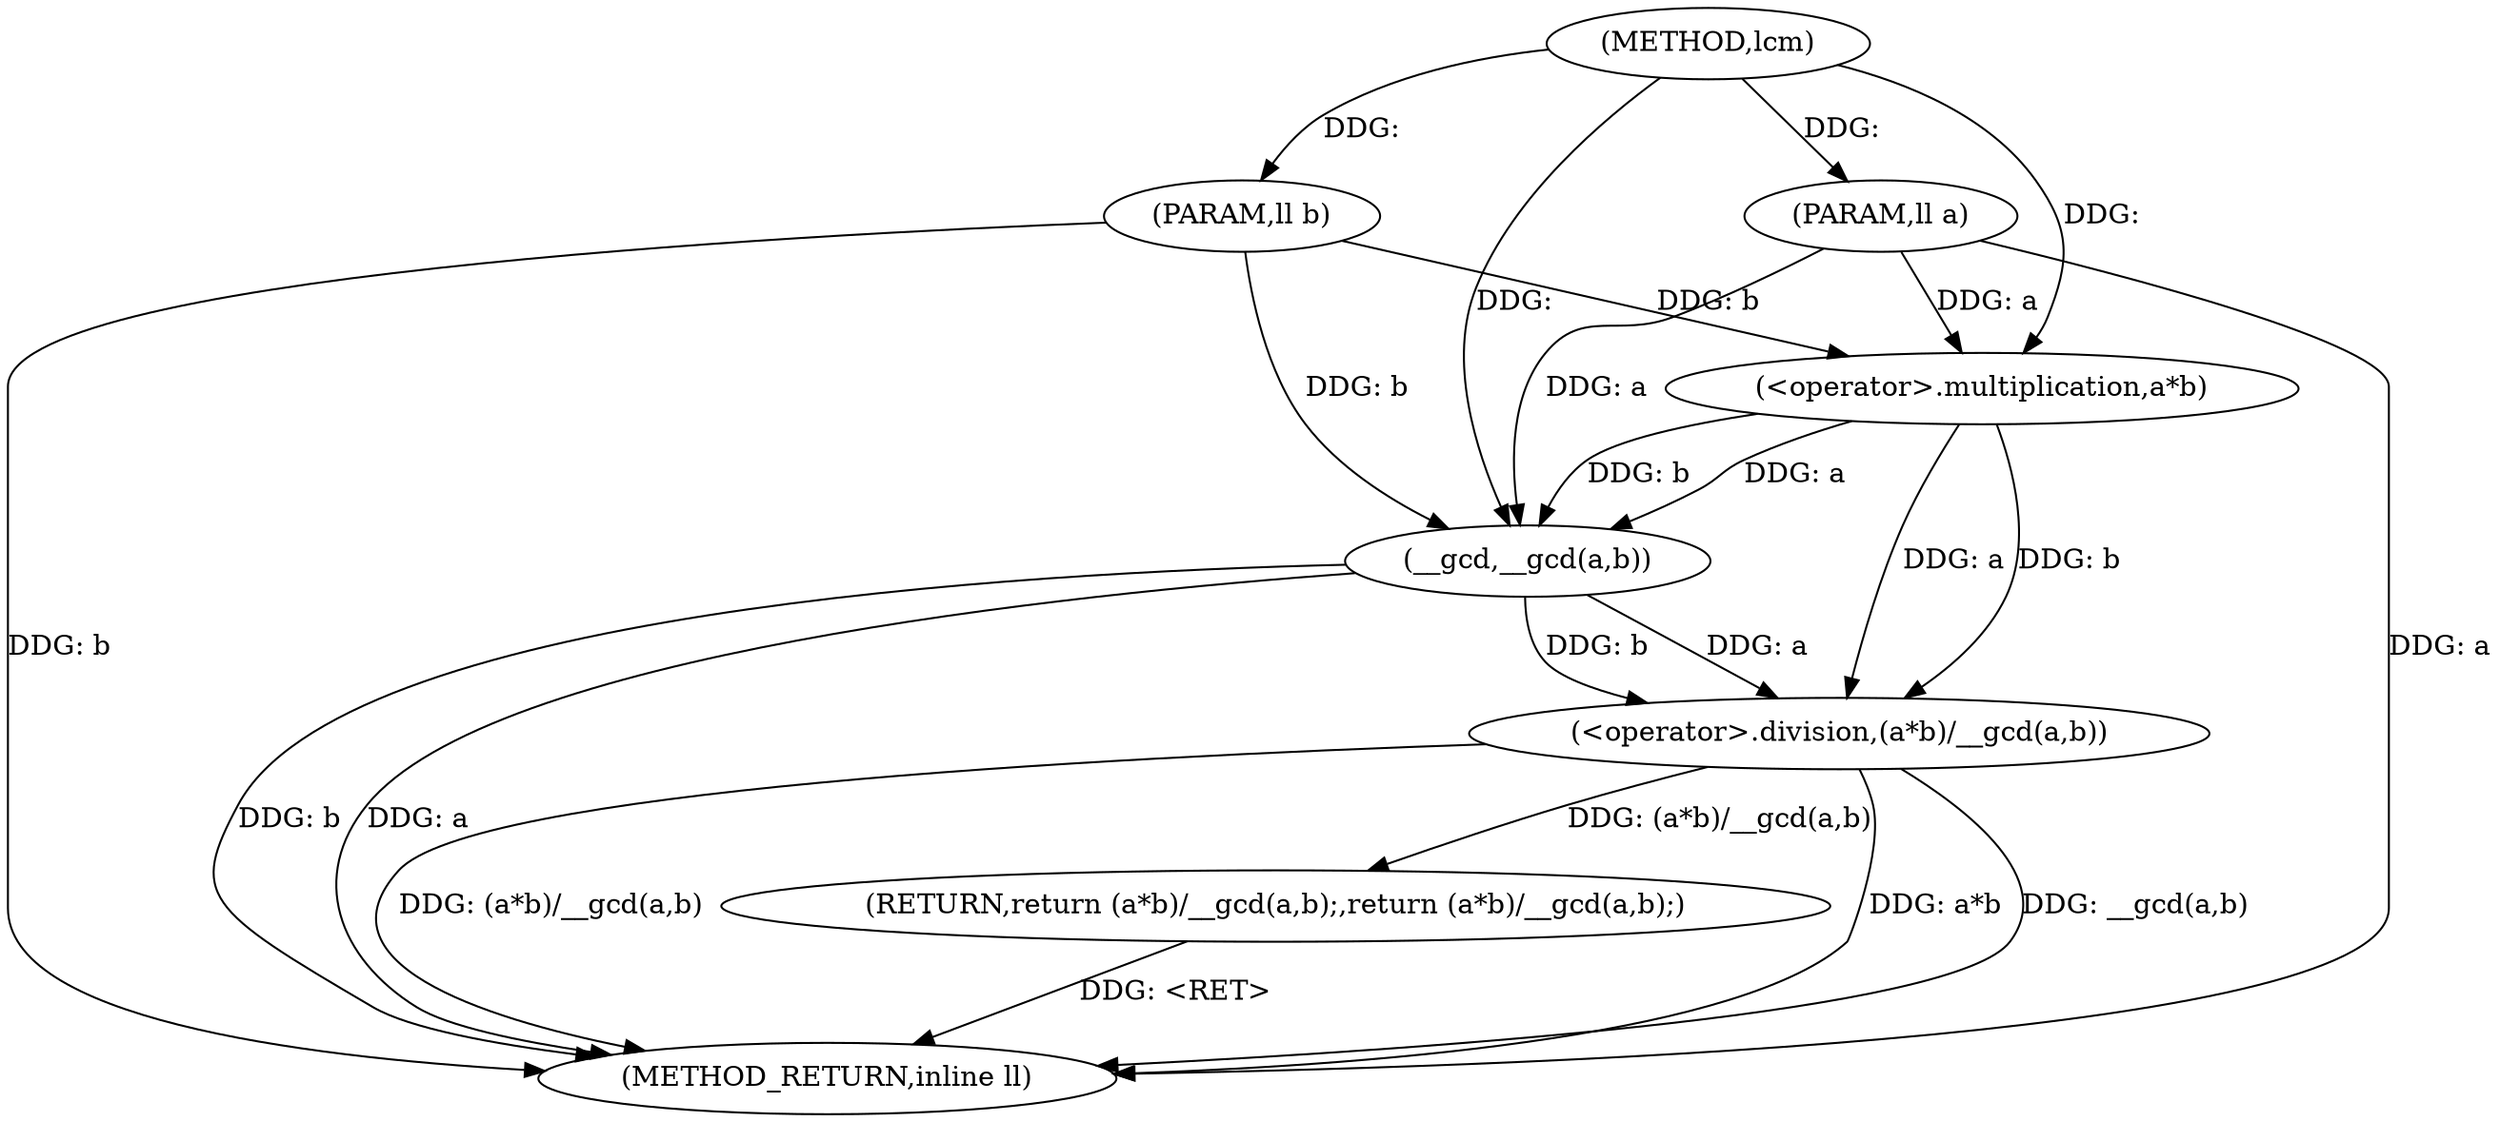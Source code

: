 digraph "lcm" {  
"1000123" [label = "(METHOD,lcm)" ]
"1000135" [label = "(METHOD_RETURN,inline ll)" ]
"1000124" [label = "(PARAM,ll a)" ]
"1000125" [label = "(PARAM,ll b)" ]
"1000127" [label = "(RETURN,return (a*b)/__gcd(a,b);,return (a*b)/__gcd(a,b);)" ]
"1000128" [label = "(<operator>.division,(a*b)/__gcd(a,b))" ]
"1000129" [label = "(<operator>.multiplication,a*b)" ]
"1000132" [label = "(__gcd,__gcd(a,b))" ]
  "1000127" -> "1000135"  [ label = "DDG: <RET>"] 
  "1000124" -> "1000135"  [ label = "DDG: a"] 
  "1000125" -> "1000135"  [ label = "DDG: b"] 
  "1000128" -> "1000135"  [ label = "DDG: a*b"] 
  "1000132" -> "1000135"  [ label = "DDG: a"] 
  "1000132" -> "1000135"  [ label = "DDG: b"] 
  "1000128" -> "1000135"  [ label = "DDG: __gcd(a,b)"] 
  "1000128" -> "1000135"  [ label = "DDG: (a*b)/__gcd(a,b)"] 
  "1000123" -> "1000124"  [ label = "DDG: "] 
  "1000123" -> "1000125"  [ label = "DDG: "] 
  "1000128" -> "1000127"  [ label = "DDG: (a*b)/__gcd(a,b)"] 
  "1000129" -> "1000128"  [ label = "DDG: a"] 
  "1000129" -> "1000128"  [ label = "DDG: b"] 
  "1000132" -> "1000128"  [ label = "DDG: a"] 
  "1000132" -> "1000128"  [ label = "DDG: b"] 
  "1000124" -> "1000129"  [ label = "DDG: a"] 
  "1000123" -> "1000129"  [ label = "DDG: "] 
  "1000125" -> "1000129"  [ label = "DDG: b"] 
  "1000129" -> "1000132"  [ label = "DDG: a"] 
  "1000124" -> "1000132"  [ label = "DDG: a"] 
  "1000123" -> "1000132"  [ label = "DDG: "] 
  "1000129" -> "1000132"  [ label = "DDG: b"] 
  "1000125" -> "1000132"  [ label = "DDG: b"] 
}

